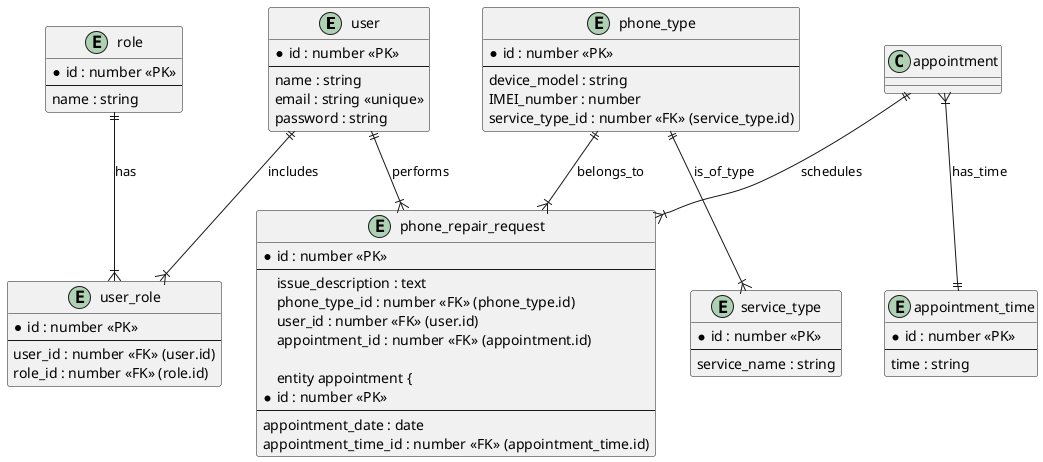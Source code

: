 @startuml PhoneRepairServices

' skinparam linetype ortho
entity user {
    *id : number <<PK>>
    --
    name : string
    email : string <<unique>>
    password : string
}

entity role {
    *id : number <<PK>>
    --
    name : string
}

entity user_role {
    *id : number <<PK>>
    --
    user_id : number <<FK>> (user.id)
    role_id : number <<FK>> (role.id)
}

entity service_type {
    *id : number <<PK>>
    --
    service_name : string
}

entity phone_type {
    *id : number <<PK>>
    --
    device_model : string
    IMEI_number : number
    service_type_id : number <<FK>> (service_type.id)
}

entity phone_repair_request {
    *id : number <<PK>>
    --
    issue_description : text
    phone_type_id : number <<FK>> (phone_type.id)
    user_id : number <<FK>> (user.id)
    appointment_id : number <<FK>> (appointment.id) 

entity appointment {
    *id : number <<PK>>
    --
    appointment_date : date
    appointment_time_id : number <<FK>> (appointment_time.id)  
}

entity appointment_time {
    *id : number <<PK>>
    --
    time : string
}

user ||--|{ user_role : includes
role ||--|{ user_role : has
user ||--|{ phone_repair_request : performs
phone_type ||--|{ phone_repair_request : belongs_to
phone_type ||--|{ service_type : is_of_type
appointment ||--|{ phone_repair_request : schedules
appointment }|--|| appointment_time : has_time 

@enduml
